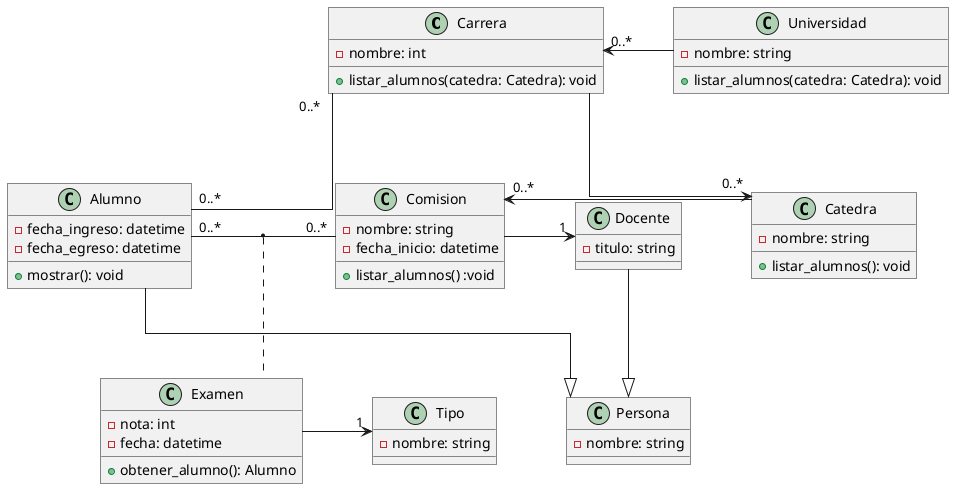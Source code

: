 @startuml P10


skinparam roundcorner 0
skinparam linetype polyline
skinparam linetype ortho
skinparam nodesep 70
skinparam ranksep 90

class Carrera {
    - nombre: int
    +listar_alumnos(catedra: Catedra): void
}

class Alumno {
    - fecha_ingreso: datetime
    - fecha_egreso: datetime
    + mostrar(): void
}

class Docente{
    -titulo: string
}

class Universidad{
    - nombre: string
    +listar_alumnos(catedra: Catedra): void
}

class Comision{
    - nombre: string
    - fecha_inicio: datetime
    + listar_alumnos() :void
}


class Tipo{
    - nombre: string
}

class Persona{
    - nombre: string
}

class Catedra {
    - nombre: string
    + listar_alumnos(): void
}

class Examen {
    - nota: int
    - fecha: datetime
    + obtener_alumno(): Alumno
}



Carrera "0..*" -- "0..*" Alumno
Alumno "0..*" - "0..*" Comision
(Alumno, Comision) .. Examen
Carrera "0..*" <- Universidad
Comision "0..*" <- Catedra
Comision -> "1" Docente
Examen -> "1" Tipo
Carrera --> "0..*" Catedra
Alumno --|> Persona
Docente --|> Persona

@enduml
